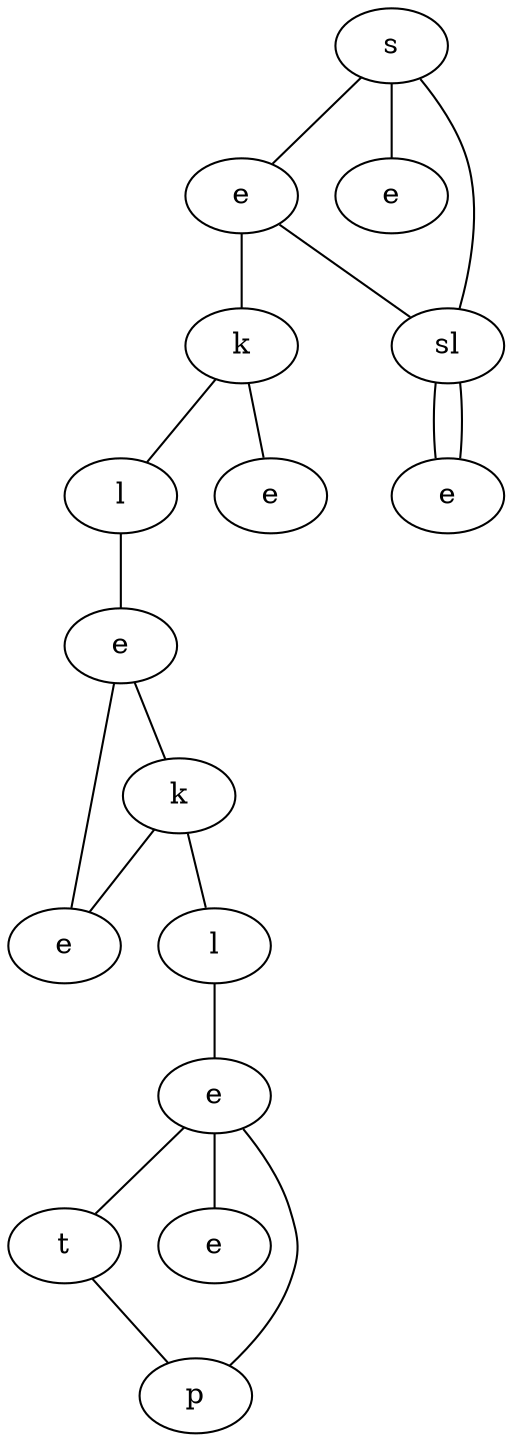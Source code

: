 graph {
EpoB[label="s"]
jvoF[label="e"]
QIyq[label="e"]
jNmB[label="sl"]
xOLb[label="k"]
ZvMP[label="e"]
KpgB[label="l"]
siQp[label="e"]
WDQq[label="e"]
kUqA[label="k"]
akzb[label="e"]
PdqF[label="l"]
MvAE[label="e"]
eFDk[label="t"]
Kjfp[label="e"]
sKle[label="p"]
EpoB -- jvoF
EpoB -- QIyq
EpoB -- jNmB
jvoF -- xOLb
jvoF -- jNmB
jNmB -- ZvMP
xOLb -- KpgB
xOLb -- siQp
jNmB -- ZvMP
KpgB -- WDQq
WDQq -- kUqA
WDQq -- akzb
kUqA -- PdqF
kUqA -- akzb
PdqF -- MvAE
MvAE -- eFDk
MvAE -- Kjfp
MvAE -- sKle
eFDk -- sKle
}